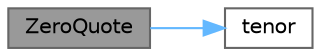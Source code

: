 digraph "ZeroQuote"
{
 // INTERACTIVE_SVG=YES
 // LATEX_PDF_SIZE
  bgcolor="transparent";
  edge [fontname=Helvetica,fontsize=10,labelfontname=Helvetica,labelfontsize=10];
  node [fontname=Helvetica,fontsize=10,shape=box,height=0.2,width=0.4];
  rankdir="LR";
  Node1 [label="ZeroQuote",height=0.2,width=0.4,color="gray40", fillcolor="grey60", style="filled", fontcolor="black",tooltip="Constructor."];
  Node1 -> Node2 [color="steelblue1",style="solid"];
  Node2 [label="tenor",height=0.2,width=0.4,color="grey40", fillcolor="white", style="filled",URL="$classore_1_1data_1_1_zero_quote.html#afc2f7230de3dbcc6b4808594aec7eb5e",tooltip=" "];
}

